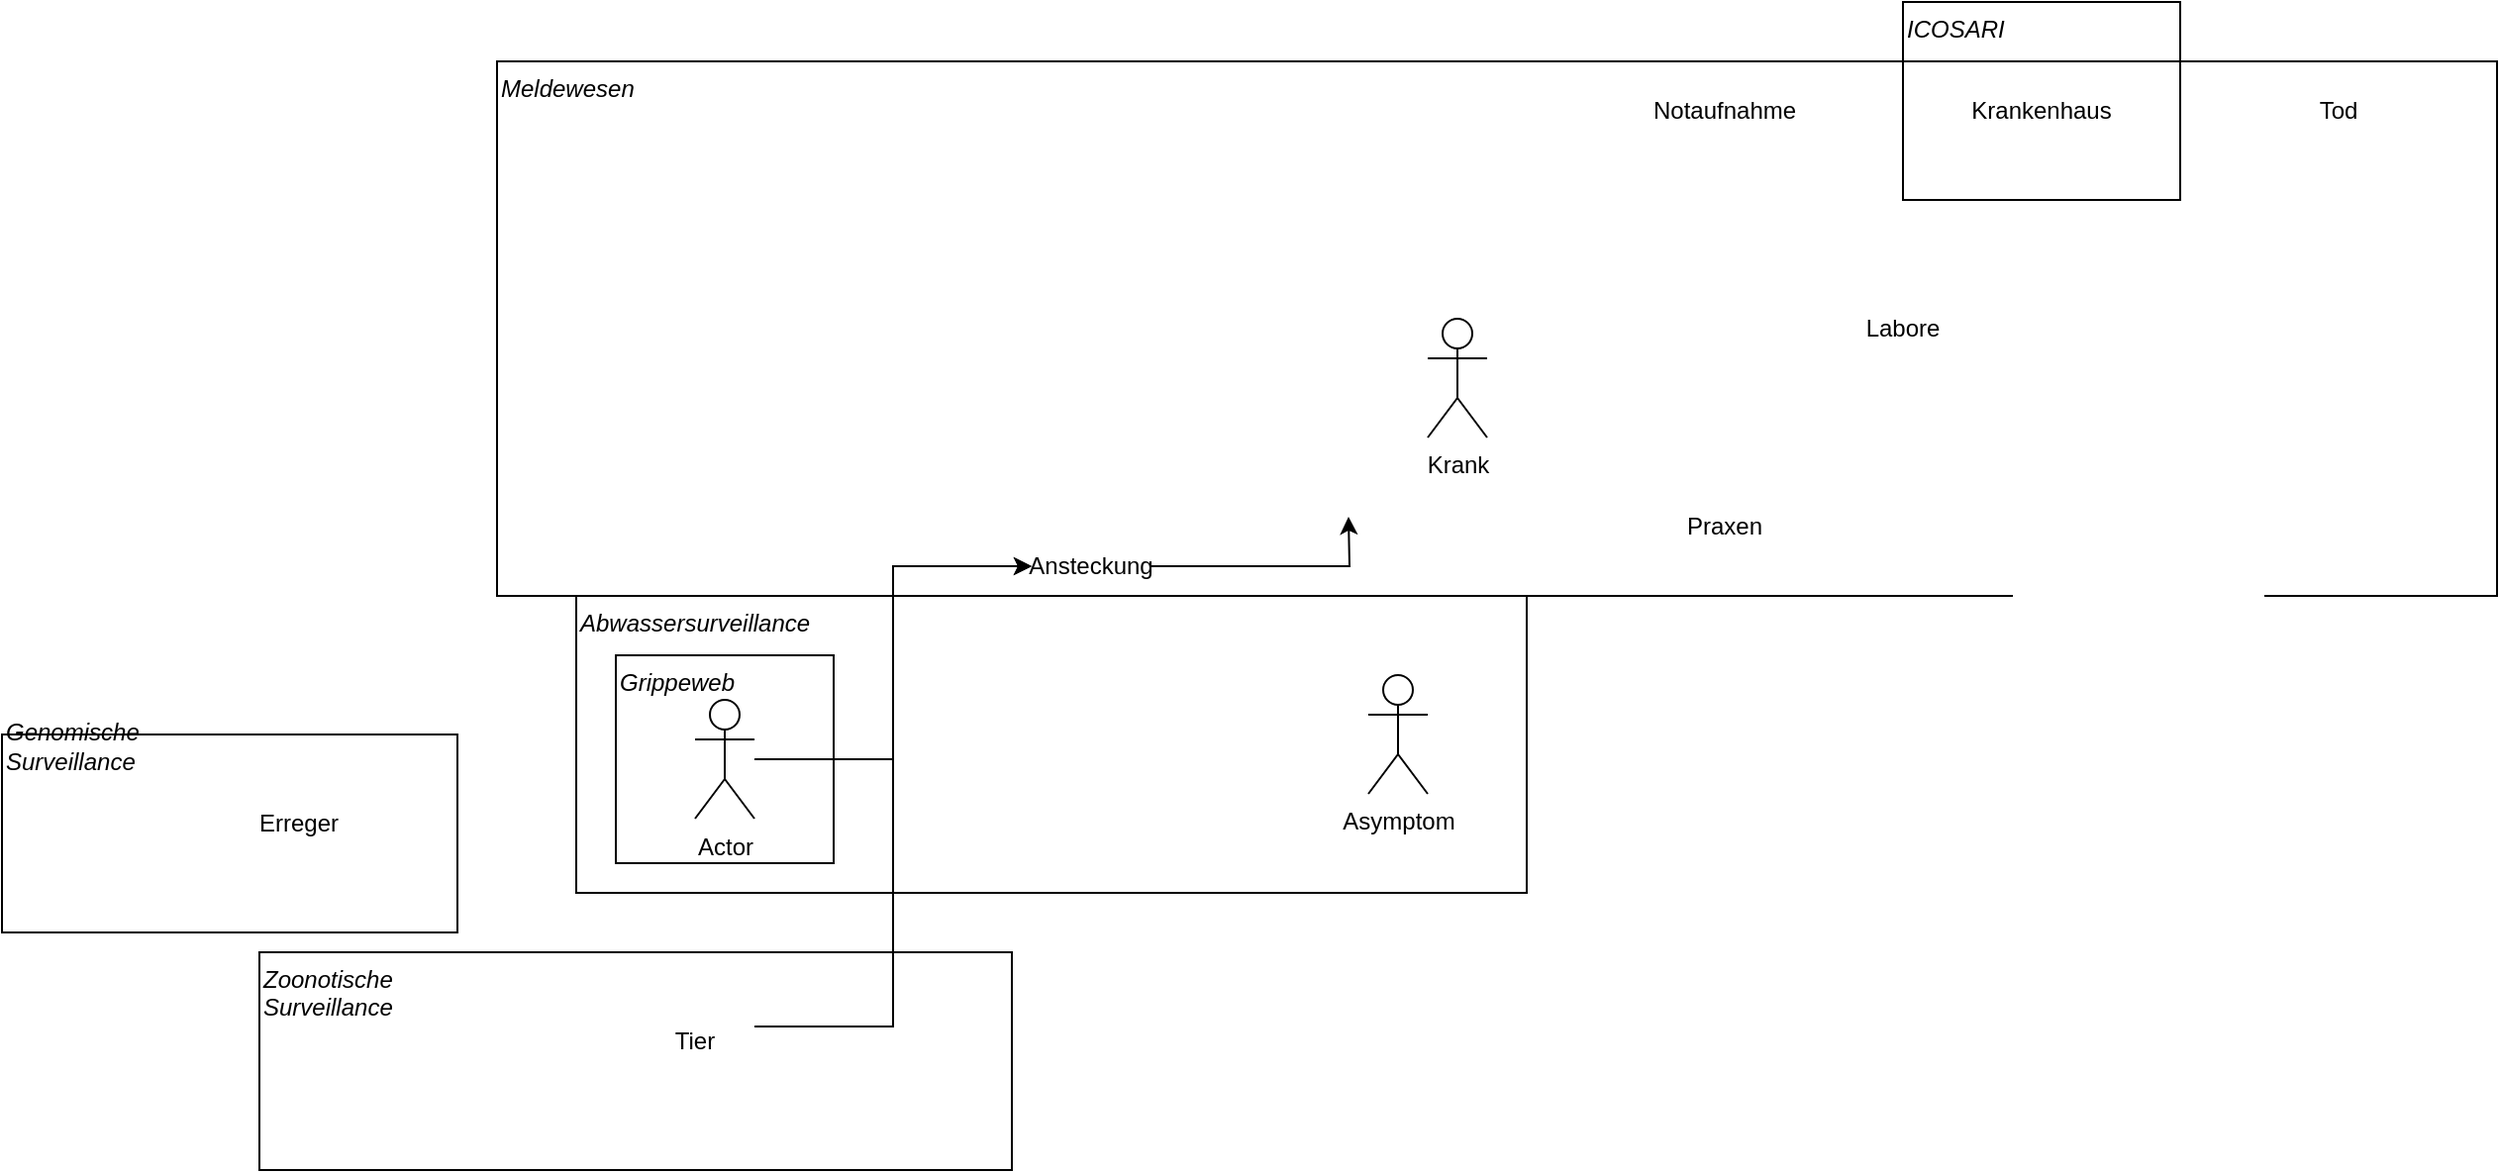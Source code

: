 <mxfile version="22.1.11" type="github">
  <diagram name="Seite-1" id="AiSrOBuyuefX2J9P1v7X">
    <mxGraphModel dx="1717" dy="923" grid="1" gridSize="10" guides="1" tooltips="1" connect="1" arrows="1" fold="1" page="1" pageScale="1" pageWidth="1600" pageHeight="900" math="0" shadow="0">
      <root>
        <mxCell id="0" />
        <mxCell id="1" parent="0" />
        <mxCell id="7GkrFv1jprdhs6dZ23ng-33" value="" style="group" vertex="1" connectable="0" parent="1">
          <mxGeometry x="320" y="130" width="1010" height="270" as="geometry" />
        </mxCell>
        <mxCell id="7GkrFv1jprdhs6dZ23ng-34" value="" style="rounded=0;whiteSpace=wrap;html=1;fillColor=none;" vertex="1" parent="7GkrFv1jprdhs6dZ23ng-33">
          <mxGeometry width="1010" height="270" as="geometry" />
        </mxCell>
        <mxCell id="7GkrFv1jprdhs6dZ23ng-35" value="Meldewesen" style="text;html=1;strokeColor=none;fillColor=none;align=left;verticalAlign=top;whiteSpace=wrap;rounded=0;fontStyle=2" vertex="1" parent="7GkrFv1jprdhs6dZ23ng-33">
          <mxGeometry width="121.2" height="26.667" as="geometry" />
        </mxCell>
        <mxCell id="7GkrFv1jprdhs6dZ23ng-3" value="Ansteckung" style="text;html=1;strokeColor=none;fillColor=none;align=center;verticalAlign=middle;whiteSpace=wrap;rounded=0;" vertex="1" parent="1">
          <mxGeometry x="590" y="370" width="60" height="30" as="geometry" />
        </mxCell>
        <mxCell id="7GkrFv1jprdhs6dZ23ng-4" value="Asymptom" style="shape=umlActor;verticalLabelPosition=bottom;verticalAlign=top;html=1;outlineConnect=0;" vertex="1" parent="1">
          <mxGeometry x="760" y="440" width="30" height="60" as="geometry" />
        </mxCell>
        <mxCell id="7GkrFv1jprdhs6dZ23ng-6" style="edgeStyle=orthogonalEdgeStyle;rounded=0;orthogonalLoop=1;jettySize=auto;html=1;exitX=1;exitY=0.25;exitDx=0;exitDy=0;entryX=0;entryY=0.5;entryDx=0;entryDy=0;" edge="1" parent="1" source="7GkrFv1jprdhs6dZ23ng-5" target="7GkrFv1jprdhs6dZ23ng-3">
          <mxGeometry relative="1" as="geometry" />
        </mxCell>
        <mxCell id="7GkrFv1jprdhs6dZ23ng-5" value="Tier" style="text;html=1;strokeColor=none;fillColor=none;align=center;verticalAlign=middle;whiteSpace=wrap;rounded=0;" vertex="1" parent="1">
          <mxGeometry x="390" y="610" width="60" height="30" as="geometry" />
        </mxCell>
        <mxCell id="7GkrFv1jprdhs6dZ23ng-7" style="edgeStyle=orthogonalEdgeStyle;rounded=0;orthogonalLoop=1;jettySize=auto;html=1;entryX=0;entryY=0.5;entryDx=0;entryDy=0;" edge="1" parent="1" source="7GkrFv1jprdhs6dZ23ng-1" target="7GkrFv1jprdhs6dZ23ng-3">
          <mxGeometry relative="1" as="geometry">
            <mxPoint x="470" y="528" as="sourcePoint" />
            <mxPoint x="630" y="410" as="targetPoint" />
          </mxGeometry>
        </mxCell>
        <mxCell id="7GkrFv1jprdhs6dZ23ng-8" style="edgeStyle=orthogonalEdgeStyle;rounded=0;orthogonalLoop=1;jettySize=auto;html=1;exitX=1;exitY=0.5;exitDx=0;exitDy=0;" edge="1" parent="1" source="7GkrFv1jprdhs6dZ23ng-3">
          <mxGeometry relative="1" as="geometry">
            <mxPoint x="480" y="538" as="sourcePoint" />
            <mxPoint x="750" y="360" as="targetPoint" />
          </mxGeometry>
        </mxCell>
        <mxCell id="7GkrFv1jprdhs6dZ23ng-9" value="Notaufnahme" style="text;html=1;strokeColor=none;fillColor=none;align=center;verticalAlign=middle;whiteSpace=wrap;rounded=0;" vertex="1" parent="1">
          <mxGeometry x="910" y="140" width="60" height="30" as="geometry" />
        </mxCell>
        <mxCell id="7GkrFv1jprdhs6dZ23ng-10" value="Praxen" style="text;html=1;strokeColor=none;fillColor=none;align=center;verticalAlign=middle;whiteSpace=wrap;rounded=0;" vertex="1" parent="1">
          <mxGeometry x="910" y="350" width="60" height="30" as="geometry" />
        </mxCell>
        <mxCell id="7GkrFv1jprdhs6dZ23ng-11" value="Krankenhaus" style="text;html=1;strokeColor=none;fillColor=none;align=center;verticalAlign=middle;whiteSpace=wrap;rounded=0;" vertex="1" parent="1">
          <mxGeometry x="1070" y="140" width="60" height="30" as="geometry" />
        </mxCell>
        <mxCell id="7GkrFv1jprdhs6dZ23ng-12" value="Tod" style="text;html=1;strokeColor=none;fillColor=none;align=center;verticalAlign=middle;whiteSpace=wrap;rounded=0;" vertex="1" parent="1">
          <mxGeometry x="1220" y="140" width="60" height="30" as="geometry" />
        </mxCell>
        <mxCell id="7GkrFv1jprdhs6dZ23ng-13" value="Labore" style="text;html=1;strokeColor=none;fillColor=none;align=center;verticalAlign=middle;whiteSpace=wrap;rounded=0;" vertex="1" parent="1">
          <mxGeometry x="1000" y="250" width="60" height="30" as="geometry" />
        </mxCell>
        <mxCell id="7GkrFv1jprdhs6dZ23ng-14" value="Erreger" style="text;html=1;strokeColor=none;fillColor=none;align=center;verticalAlign=middle;whiteSpace=wrap;rounded=0;" vertex="1" parent="1">
          <mxGeometry x="190" y="500" width="60" height="30" as="geometry" />
        </mxCell>
        <mxCell id="7GkrFv1jprdhs6dZ23ng-17" value="Krank" style="shape=umlActor;verticalLabelPosition=bottom;verticalAlign=top;html=1;outlineConnect=0;" vertex="1" parent="1">
          <mxGeometry x="790" y="260" width="30" height="60" as="geometry" />
        </mxCell>
        <mxCell id="7GkrFv1jprdhs6dZ23ng-20" value="" style="group" vertex="1" connectable="0" parent="1">
          <mxGeometry x="360" y="400" width="480" height="150" as="geometry" />
        </mxCell>
        <mxCell id="7GkrFv1jprdhs6dZ23ng-18" value="" style="rounded=0;whiteSpace=wrap;html=1;fillColor=none;" vertex="1" parent="7GkrFv1jprdhs6dZ23ng-20">
          <mxGeometry width="480" height="150" as="geometry" />
        </mxCell>
        <mxCell id="7GkrFv1jprdhs6dZ23ng-19" value="Abwassersurveillance" style="text;html=1;strokeColor=none;fillColor=none;align=left;verticalAlign=top;whiteSpace=wrap;rounded=0;fontStyle=2" vertex="1" parent="7GkrFv1jprdhs6dZ23ng-20">
          <mxGeometry width="57.6" height="16.667" as="geometry" />
        </mxCell>
        <mxCell id="7GkrFv1jprdhs6dZ23ng-21" value="" style="group" vertex="1" connectable="0" parent="1">
          <mxGeometry x="70" y="470" width="230" height="100" as="geometry" />
        </mxCell>
        <mxCell id="7GkrFv1jprdhs6dZ23ng-22" value="" style="rounded=0;whiteSpace=wrap;html=1;fillColor=none;" vertex="1" parent="7GkrFv1jprdhs6dZ23ng-21">
          <mxGeometry width="230" height="100" as="geometry" />
        </mxCell>
        <mxCell id="7GkrFv1jprdhs6dZ23ng-23" value="Genomische Surveillance" style="text;html=1;strokeColor=none;fillColor=none;align=left;verticalAlign=middle;whiteSpace=wrap;rounded=0;fontStyle=2" vertex="1" parent="7GkrFv1jprdhs6dZ23ng-21">
          <mxGeometry width="27.6" height="11.111" as="geometry" />
        </mxCell>
        <mxCell id="7GkrFv1jprdhs6dZ23ng-24" value="" style="group" vertex="1" connectable="0" parent="1">
          <mxGeometry x="200" y="580" width="380" height="110" as="geometry" />
        </mxCell>
        <mxCell id="7GkrFv1jprdhs6dZ23ng-25" value="" style="rounded=0;whiteSpace=wrap;html=1;fillColor=none;" vertex="1" parent="7GkrFv1jprdhs6dZ23ng-24">
          <mxGeometry width="380" height="110" as="geometry" />
        </mxCell>
        <mxCell id="7GkrFv1jprdhs6dZ23ng-26" value="Zoonotische Surveillance" style="text;html=1;strokeColor=none;fillColor=none;align=left;verticalAlign=top;whiteSpace=wrap;rounded=0;fontStyle=2" vertex="1" parent="7GkrFv1jprdhs6dZ23ng-24">
          <mxGeometry width="45.6" height="12.222" as="geometry" />
        </mxCell>
        <mxCell id="7GkrFv1jprdhs6dZ23ng-36" value="" style="group" vertex="1" connectable="0" parent="1">
          <mxGeometry x="380" y="430" width="110" height="105" as="geometry" />
        </mxCell>
        <mxCell id="7GkrFv1jprdhs6dZ23ng-37" value="" style="rounded=0;whiteSpace=wrap;html=1;fillColor=none;" vertex="1" parent="7GkrFv1jprdhs6dZ23ng-36">
          <mxGeometry width="110.0" height="105" as="geometry" />
        </mxCell>
        <mxCell id="7GkrFv1jprdhs6dZ23ng-38" value="Grippeweb" style="text;html=1;strokeColor=none;fillColor=none;align=left;verticalAlign=top;whiteSpace=wrap;rounded=0;fontStyle=2" vertex="1" parent="7GkrFv1jprdhs6dZ23ng-36">
          <mxGeometry width="13.2" height="11.667" as="geometry" />
        </mxCell>
        <mxCell id="7GkrFv1jprdhs6dZ23ng-1" value="Actor" style="shape=umlActor;verticalLabelPosition=bottom;verticalAlign=top;html=1;outlineConnect=0;" vertex="1" parent="7GkrFv1jprdhs6dZ23ng-36">
          <mxGeometry x="40" y="22.5" width="30" height="60" as="geometry" />
        </mxCell>
        <mxCell id="7GkrFv1jprdhs6dZ23ng-39" value="" style="group" vertex="1" connectable="0" parent="1">
          <mxGeometry x="1030" y="100" width="140" height="100" as="geometry" />
        </mxCell>
        <mxCell id="7GkrFv1jprdhs6dZ23ng-40" value="" style="rounded=0;whiteSpace=wrap;html=1;fillColor=none;" vertex="1" parent="7GkrFv1jprdhs6dZ23ng-39">
          <mxGeometry width="140" height="100" as="geometry" />
        </mxCell>
        <mxCell id="7GkrFv1jprdhs6dZ23ng-41" value="ICOSARI" style="text;html=1;strokeColor=none;fillColor=none;align=left;verticalAlign=top;whiteSpace=wrap;rounded=0;fontStyle=2" vertex="1" parent="7GkrFv1jprdhs6dZ23ng-39">
          <mxGeometry width="16.8" height="11.111" as="geometry" />
        </mxCell>
      </root>
    </mxGraphModel>
  </diagram>
</mxfile>

